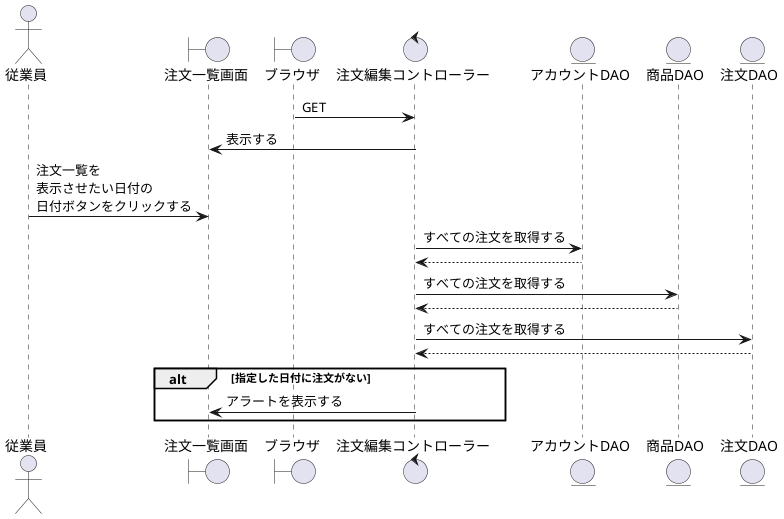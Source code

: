 @startuml list
' ①縦軸の並び順を決める
actor "従業員" as act
boundary "注文一覧画面" as oeb
' コントローラーに初回アクセスするもの
boundary "ブラウザ" as brz
' コントローラーまたはビューの名称を決める
control "注文編集コントローラー" as oec
' DAOまたはモデルとなる
entity "アカウントDAO" as account
entity "商品DAO" as pdt
entity "注文DAO" as order

brz -> oec: GET

oeb <- oec:表示する

act -> oeb:注文一覧を\n表示させたい日付の\n日付ボタンをクリックする

oec -> account:すべての注文を取得する
account --> oec
oec -> pdt:すべての注文を取得する
pdt --> oec
oec -> order:すべての注文を取得する
order --> oec

alt 指定した日付に注文がない
    oeb <- oec:アラートを表示する
end

@enduml